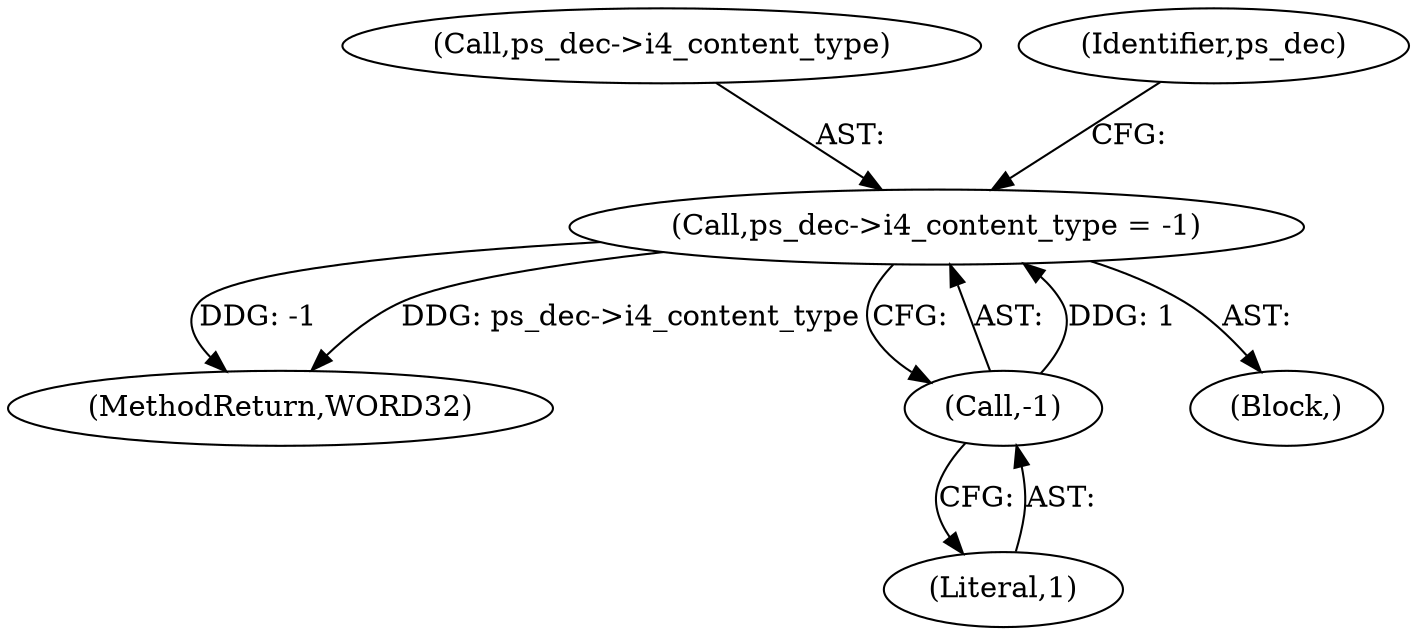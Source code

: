 digraph "0_Android_0b23c81c3dd9ec38f7e6806a3955fed1925541a0@pointer" {
"1000518" [label="(Call,ps_dec->i4_content_type = -1)"];
"1000522" [label="(Call,-1)"];
"1002226" [label="(MethodReturn,WORD32)"];
"1000156" [label="(Block,)"];
"1000518" [label="(Call,ps_dec->i4_content_type = -1)"];
"1000519" [label="(Call,ps_dec->i4_content_type)"];
"1000526" [label="(Identifier,ps_dec)"];
"1000523" [label="(Literal,1)"];
"1000522" [label="(Call,-1)"];
"1000518" -> "1000156"  [label="AST: "];
"1000518" -> "1000522"  [label="CFG: "];
"1000519" -> "1000518"  [label="AST: "];
"1000522" -> "1000518"  [label="AST: "];
"1000526" -> "1000518"  [label="CFG: "];
"1000518" -> "1002226"  [label="DDG: -1"];
"1000518" -> "1002226"  [label="DDG: ps_dec->i4_content_type"];
"1000522" -> "1000518"  [label="DDG: 1"];
"1000522" -> "1000523"  [label="CFG: "];
"1000523" -> "1000522"  [label="AST: "];
}
